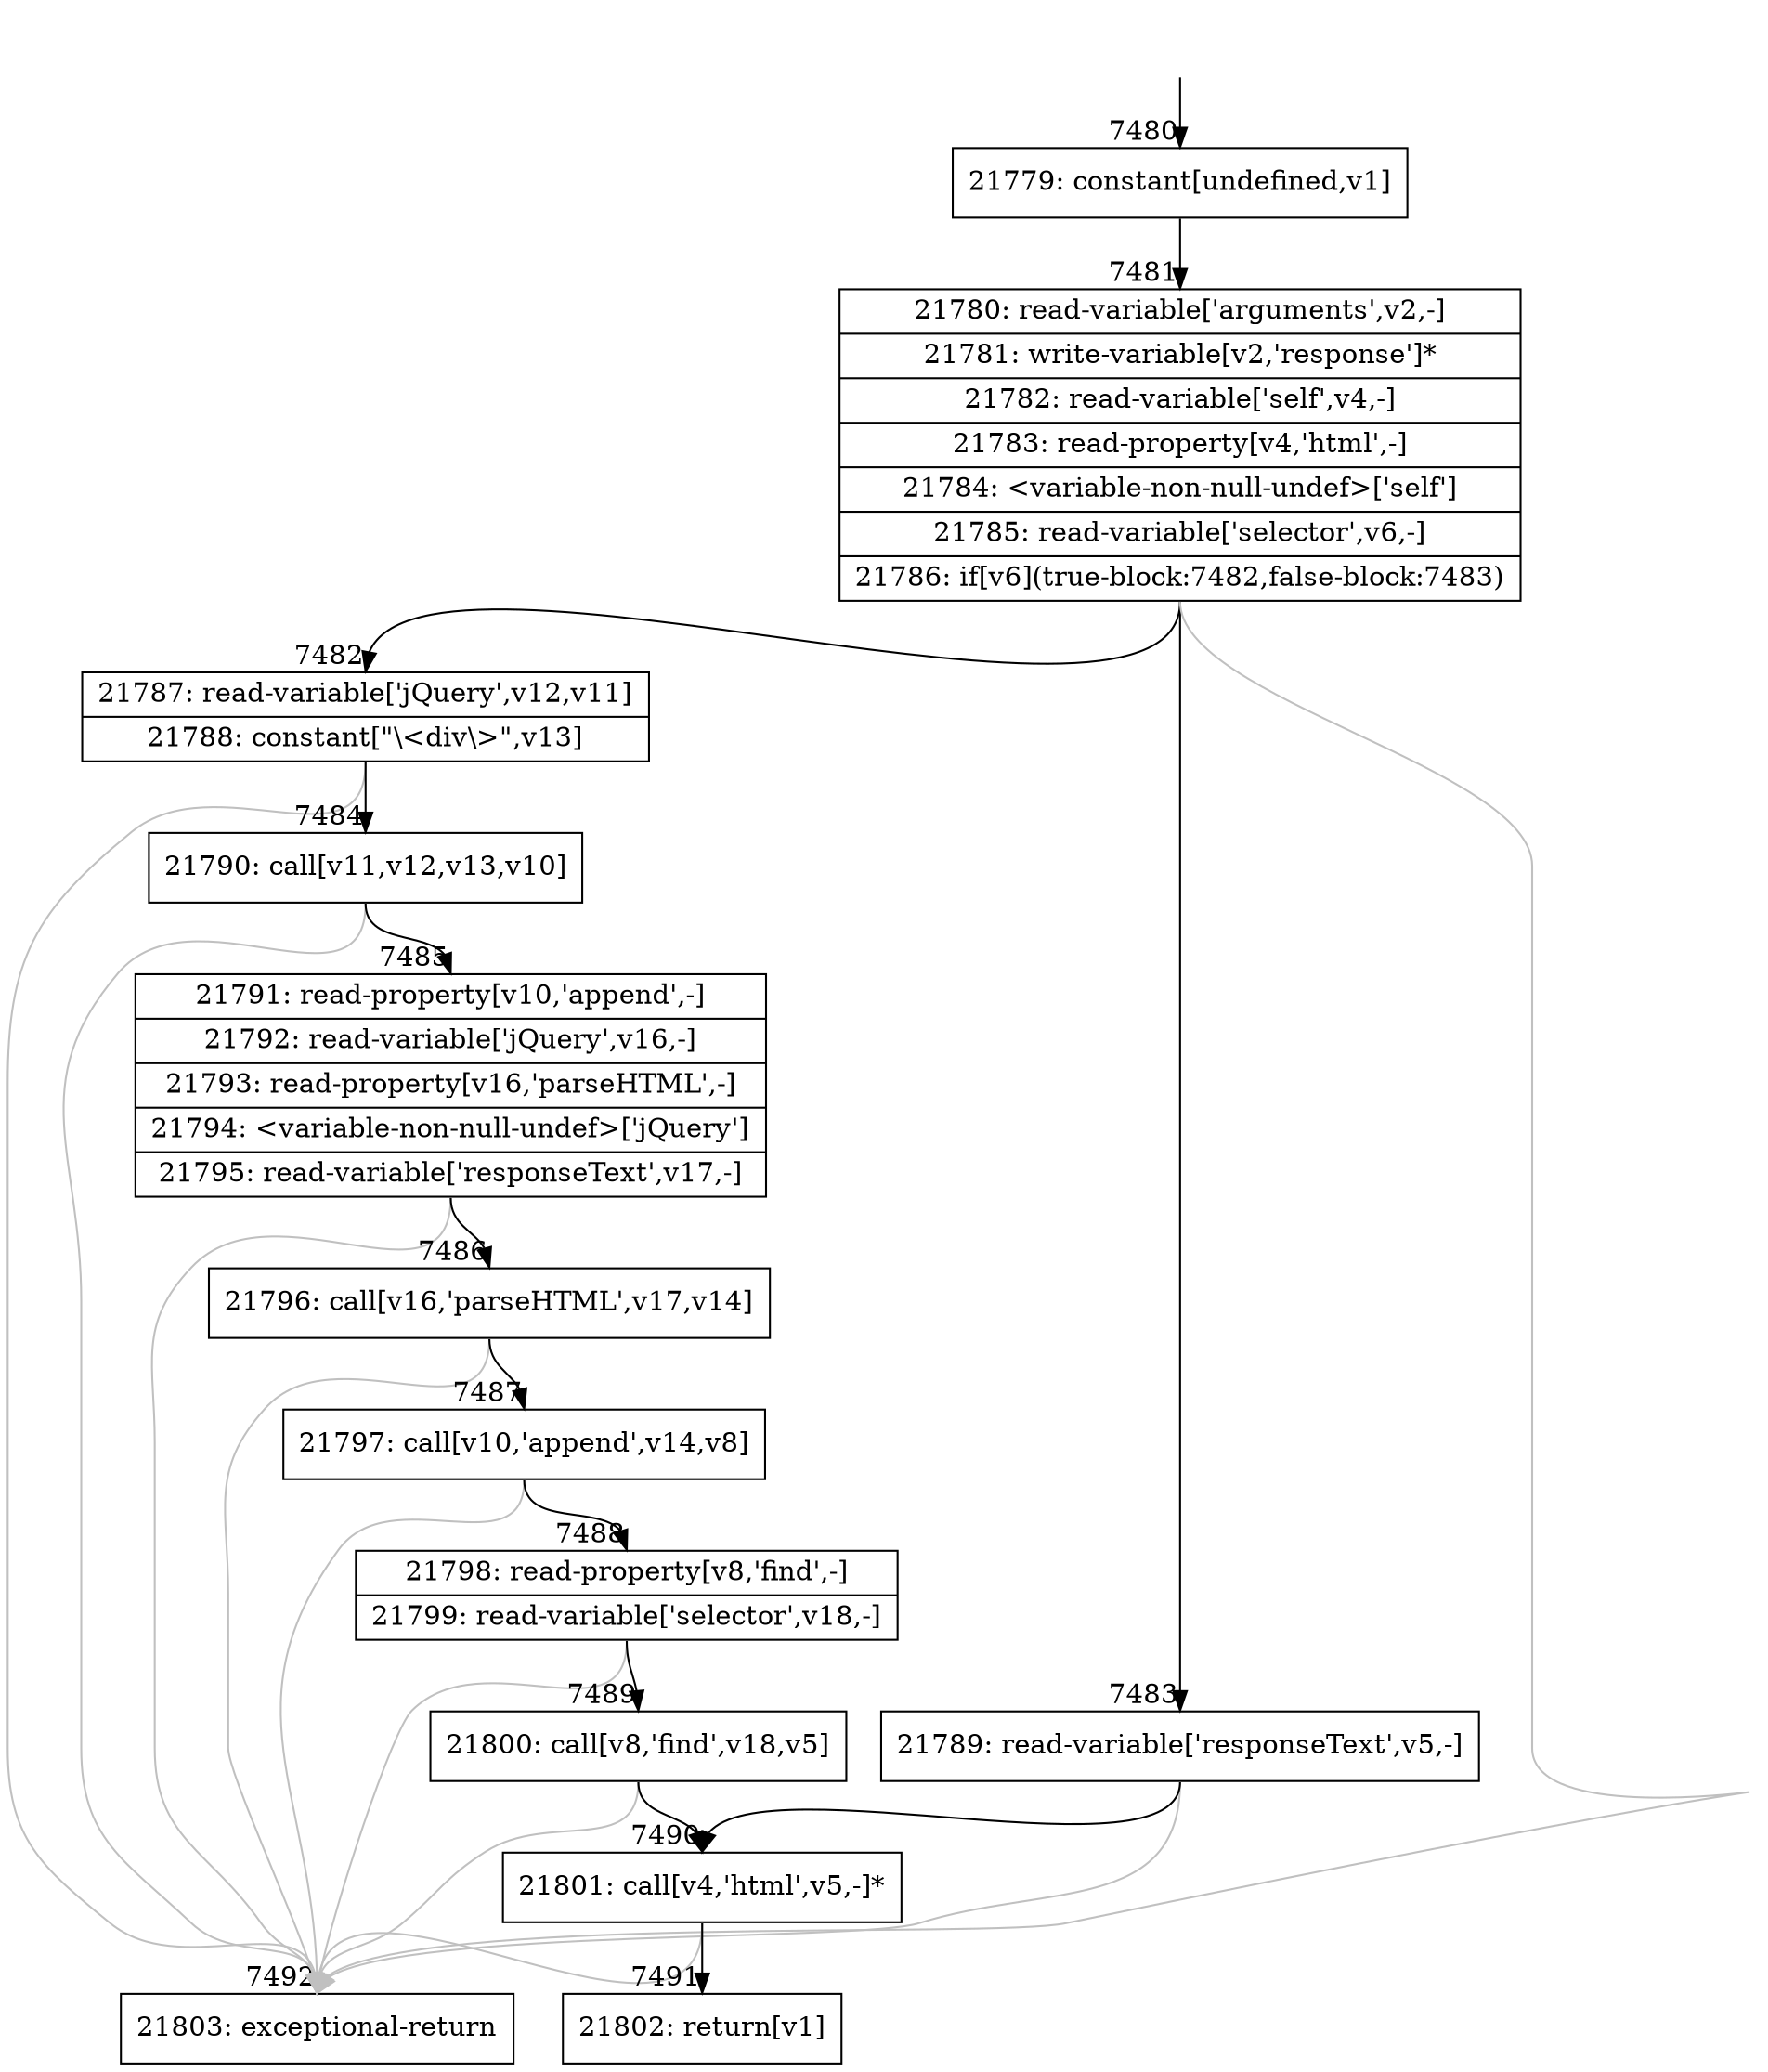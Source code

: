 digraph {
rankdir="TD"
BB_entry474[shape=none,label=""];
BB_entry474 -> BB7480 [tailport=s, headport=n, headlabel="    7480"]
BB7480 [shape=record label="{21779: constant[undefined,v1]}" ] 
BB7480 -> BB7481 [tailport=s, headport=n, headlabel="      7481"]
BB7481 [shape=record label="{21780: read-variable['arguments',v2,-]|21781: write-variable[v2,'response']*|21782: read-variable['self',v4,-]|21783: read-property[v4,'html',-]|21784: \<variable-non-null-undef\>['self']|21785: read-variable['selector',v6,-]|21786: if[v6](true-block:7482,false-block:7483)}" ] 
BB7481 -> BB7482 [tailport=s, headport=n, headlabel="      7482"]
BB7481 -> BB7483 [tailport=s, headport=n, headlabel="      7483"]
BB7481 -> BB7492 [tailport=s, headport=n, color=gray, headlabel="      7492"]
BB7482 [shape=record label="{21787: read-variable['jQuery',v12,v11]|21788: constant[\"\\\<div\\\>\",v13]}" ] 
BB7482 -> BB7484 [tailport=s, headport=n, headlabel="      7484"]
BB7482 -> BB7492 [tailport=s, headport=n, color=gray]
BB7483 [shape=record label="{21789: read-variable['responseText',v5,-]}" ] 
BB7483 -> BB7490 [tailport=s, headport=n, headlabel="      7490"]
BB7483 -> BB7492 [tailport=s, headport=n, color=gray]
BB7484 [shape=record label="{21790: call[v11,v12,v13,v10]}" ] 
BB7484 -> BB7485 [tailport=s, headport=n, headlabel="      7485"]
BB7484 -> BB7492 [tailport=s, headport=n, color=gray]
BB7485 [shape=record label="{21791: read-property[v10,'append',-]|21792: read-variable['jQuery',v16,-]|21793: read-property[v16,'parseHTML',-]|21794: \<variable-non-null-undef\>['jQuery']|21795: read-variable['responseText',v17,-]}" ] 
BB7485 -> BB7486 [tailport=s, headport=n, headlabel="      7486"]
BB7485 -> BB7492 [tailport=s, headport=n, color=gray]
BB7486 [shape=record label="{21796: call[v16,'parseHTML',v17,v14]}" ] 
BB7486 -> BB7487 [tailport=s, headport=n, headlabel="      7487"]
BB7486 -> BB7492 [tailport=s, headport=n, color=gray]
BB7487 [shape=record label="{21797: call[v10,'append',v14,v8]}" ] 
BB7487 -> BB7488 [tailport=s, headport=n, headlabel="      7488"]
BB7487 -> BB7492 [tailport=s, headport=n, color=gray]
BB7488 [shape=record label="{21798: read-property[v8,'find',-]|21799: read-variable['selector',v18,-]}" ] 
BB7488 -> BB7489 [tailport=s, headport=n, headlabel="      7489"]
BB7488 -> BB7492 [tailport=s, headport=n, color=gray]
BB7489 [shape=record label="{21800: call[v8,'find',v18,v5]}" ] 
BB7489 -> BB7490 [tailport=s, headport=n]
BB7489 -> BB7492 [tailport=s, headport=n, color=gray]
BB7490 [shape=record label="{21801: call[v4,'html',v5,-]*}" ] 
BB7490 -> BB7491 [tailport=s, headport=n, headlabel="      7491"]
BB7490 -> BB7492 [tailport=s, headport=n, color=gray]
BB7491 [shape=record label="{21802: return[v1]}" ] 
BB7492 [shape=record label="{21803: exceptional-return}" ] 
}
